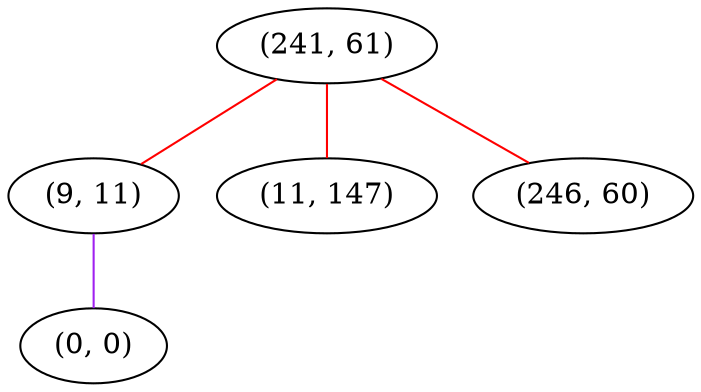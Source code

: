 graph "" {
"(241, 61)";
"(9, 11)";
"(11, 147)";
"(0, 0)";
"(246, 60)";
"(241, 61)" -- "(246, 60)"  [color=red, key=0, weight=1];
"(241, 61)" -- "(9, 11)"  [color=red, key=0, weight=1];
"(241, 61)" -- "(11, 147)"  [color=red, key=0, weight=1];
"(9, 11)" -- "(0, 0)"  [color=purple, key=0, weight=4];
}

